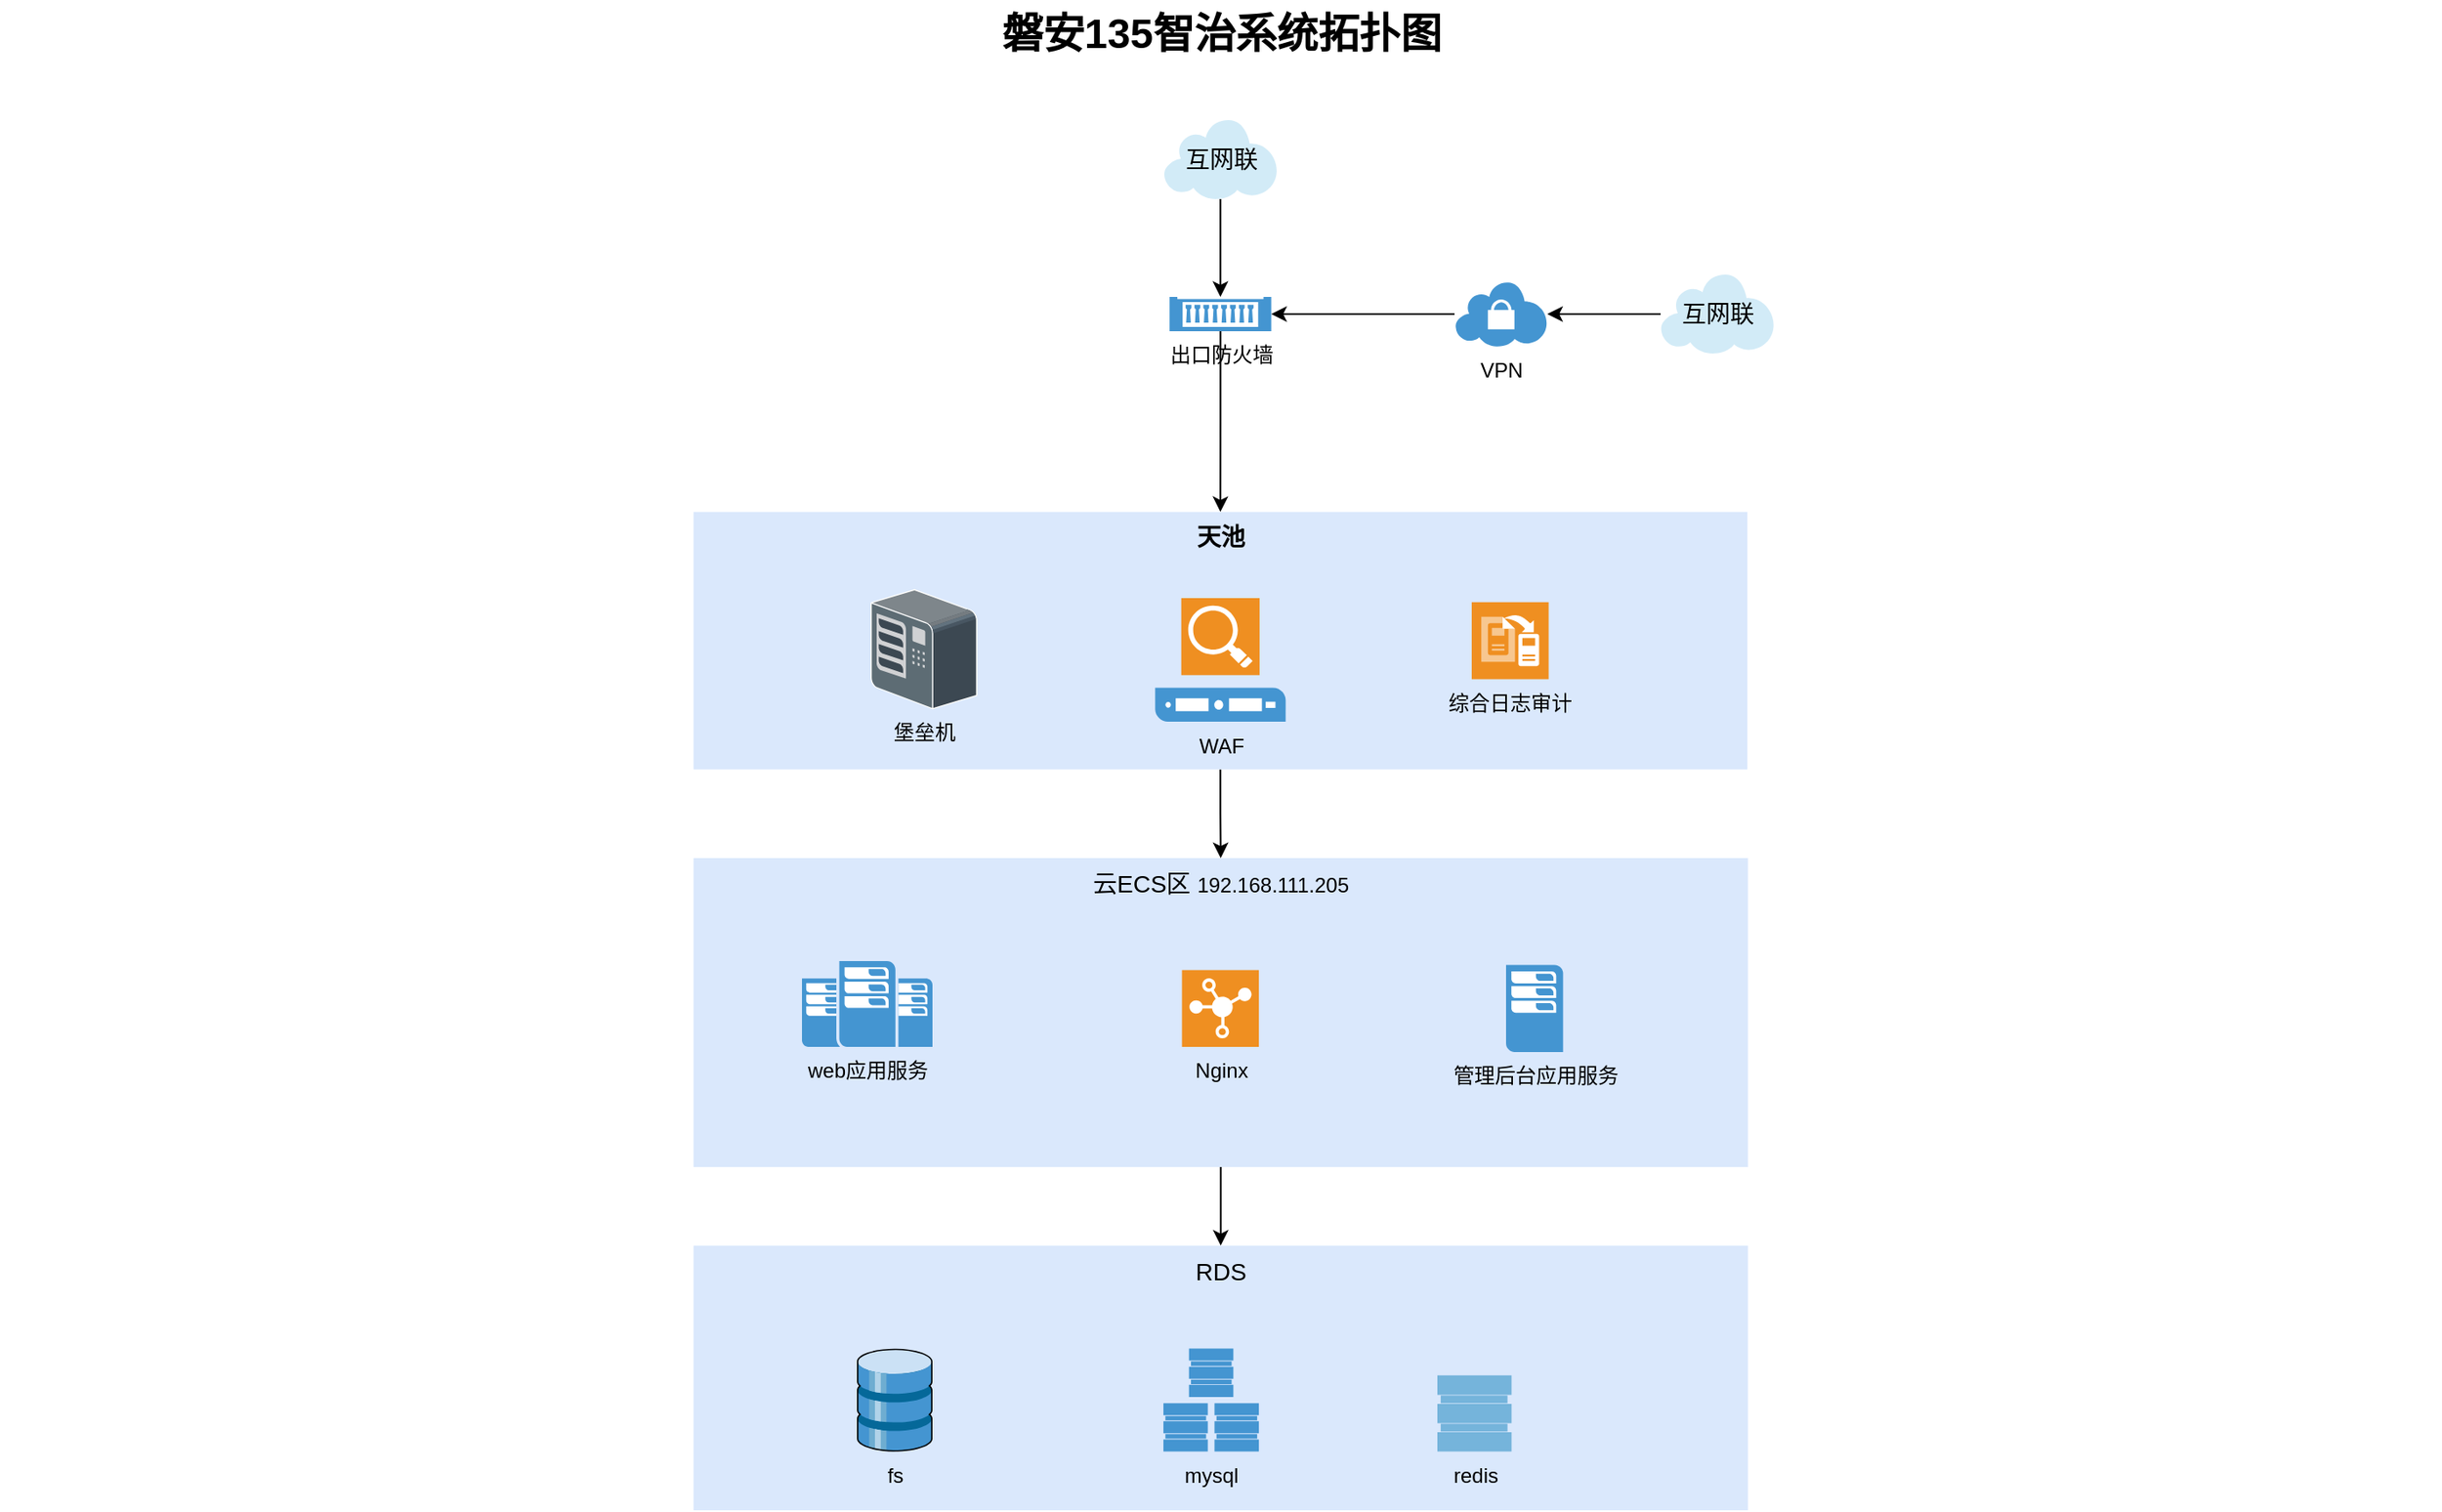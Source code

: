 <mxfile version="14.1.4" type="github">
  <diagram name="Page-1" id="197159a0-c6a4-9194-75a8-e4174976684c">
    <mxGraphModel dx="3276.5" dy="962" grid="1" gridSize="10" guides="1" tooltips="1" connect="1" arrows="1" fold="1" page="1" pageScale="1.5" pageWidth="1169" pageHeight="826" background="none" math="0" shadow="0">
      <root>
        <mxCell id="0" style=";html=1;" />
        <mxCell id="1" style=";html=1;" parent="0" />
        <mxCell id="Q3qjLaK4E-wJ6Onb74_k-35" value="RDS" style="whiteSpace=wrap;html=1;fillColor=#dae8fc;fontSize=14;strokeColor=none;verticalAlign=top;" vertex="1" parent="1">
          <mxGeometry x="166.84" y="785.8" width="614" height="154.2" as="geometry" />
        </mxCell>
        <mxCell id="Q3qjLaK4E-wJ6Onb74_k-36" style="edgeStyle=orthogonalEdgeStyle;rounded=0;orthogonalLoop=1;jettySize=auto;html=1;" edge="1" parent="1" source="1257a543d1cacc4b-44" target="Q3qjLaK4E-wJ6Onb74_k-35">
          <mxGeometry relative="1" as="geometry" />
        </mxCell>
        <mxCell id="1257a543d1cacc4b-44" value="云ECS区&amp;nbsp;&lt;span style=&quot;font-size: 12px&quot;&gt;192.168.111.205&lt;/span&gt;" style="whiteSpace=wrap;html=1;fillColor=#dae8fc;fontSize=14;strokeColor=none;verticalAlign=top;" parent="1" vertex="1">
          <mxGeometry x="166.84" y="560" width="614" height="180" as="geometry" />
        </mxCell>
        <mxCell id="Q3qjLaK4E-wJ6Onb74_k-37" style="edgeStyle=orthogonalEdgeStyle;rounded=0;orthogonalLoop=1;jettySize=auto;html=1;entryX=0.5;entryY=0;entryDx=0;entryDy=0;" edge="1" parent="1" source="1257a543d1cacc4b-43" target="1257a543d1cacc4b-44">
          <mxGeometry relative="1" as="geometry" />
        </mxCell>
        <mxCell id="1257a543d1cacc4b-43" value="&lt;b&gt;天池&lt;/b&gt;" style="whiteSpace=wrap;html=1;fillColor=#dae8fc;fontSize=14;strokeColor=none;verticalAlign=top;" parent="1" vertex="1">
          <mxGeometry x="166.84" y="358.3" width="613.67" height="150" as="geometry" />
        </mxCell>
        <mxCell id="Q3qjLaK4E-wJ6Onb74_k-16" style="edgeStyle=orthogonalEdgeStyle;rounded=0;orthogonalLoop=1;jettySize=auto;html=1;" edge="1" parent="1" source="1257a543d1cacc4b-9" target="Q3qjLaK4E-wJ6Onb74_k-13">
          <mxGeometry relative="1" as="geometry" />
        </mxCell>
        <mxCell id="1257a543d1cacc4b-9" value="互网联" style="shadow=0;dashed=0;html=1;strokeColor=none;fillColor=#4495D1;labelPosition=center;verticalLabelPosition=middle;verticalAlign=middle;shape=mxgraph.veeam.2d.cloud;fontSize=14;align=center;" parent="1" vertex="1">
          <mxGeometry x="440.67" y="130" width="66" height="46" as="geometry" />
        </mxCell>
        <mxCell id="1257a543d1cacc4b-52" value="磐安135智治系统拓扑图" style="text;strokeColor=none;fillColor=none;html=1;fontSize=24;fontStyle=1;verticalAlign=middle;align=center;" parent="1" vertex="1">
          <mxGeometry x="-236.33" y="60" width="1420" height="40" as="geometry" />
        </mxCell>
        <mxCell id="Q3qjLaK4E-wJ6Onb74_k-2" value="&lt;span style=&quot;font-weight: normal&quot;&gt;堡垒机&lt;/span&gt;" style="shadow=0;dashed=0;html=1;labelPosition=center;verticalLabelPosition=bottom;verticalAlign=top;align=center;outlineConnect=0;shape=mxgraph.veeam.3d.tape_library;fontStyle=1" vertex="1" parent="1">
          <mxGeometry x="270" y="403.3" width="62" height="70" as="geometry" />
        </mxCell>
        <mxCell id="Q3qjLaK4E-wJ6Onb74_k-11" value="fs" style="shadow=0;dashed=0;html=1;labelPosition=center;verticalLabelPosition=bottom;verticalAlign=top;align=center;outlineConnect=0;shape=mxgraph.veeam.3d.datastore;" vertex="1" parent="1">
          <mxGeometry x="262" y="845.8" width="44" height="60" as="geometry" />
        </mxCell>
        <mxCell id="Q3qjLaK4E-wJ6Onb74_k-15" style="edgeStyle=orthogonalEdgeStyle;rounded=0;orthogonalLoop=1;jettySize=auto;html=1;" edge="1" parent="1" source="Q3qjLaK4E-wJ6Onb74_k-13" target="1257a543d1cacc4b-43">
          <mxGeometry relative="1" as="geometry" />
        </mxCell>
        <mxCell id="Q3qjLaK4E-wJ6Onb74_k-13" value="出口防火墙" style="shadow=0;dashed=0;html=1;strokeColor=none;fillColor=#4495D1;labelPosition=center;verticalLabelPosition=bottom;verticalAlign=top;align=center;outlineConnect=0;shape=mxgraph.veeam.2d.physical_storage;" vertex="1" parent="1">
          <mxGeometry x="444.07" y="233" width="59.2" height="20" as="geometry" />
        </mxCell>
        <mxCell id="Q3qjLaK4E-wJ6Onb74_k-21" value="WAF" style="shadow=0;dashed=0;html=1;strokeColor=none;fillColor=#4495D1;labelPosition=center;verticalLabelPosition=bottom;verticalAlign=top;align=center;outlineConnect=0;shape=mxgraph.veeam.2d.veeam_backup_search_server;" vertex="1" parent="1">
          <mxGeometry x="435.67" y="408.5" width="76" height="72" as="geometry" />
        </mxCell>
        <mxCell id="Q3qjLaK4E-wJ6Onb74_k-22" value="web应用服务" style="pointerEvents=1;shadow=0;dashed=0;html=1;strokeColor=none;fillColor=#4495D1;labelPosition=center;verticalLabelPosition=bottom;verticalAlign=top;align=center;outlineConnect=0;shape=mxgraph.veeam.data_center;" vertex="1" parent="1">
          <mxGeometry x="230" y="620" width="76" height="50" as="geometry" />
        </mxCell>
        <mxCell id="Q3qjLaK4E-wJ6Onb74_k-26" value="Nginx" style="pointerEvents=1;shadow=0;dashed=0;html=1;strokeColor=none;fillColor=#EF8F21;labelPosition=center;verticalLabelPosition=bottom;verticalAlign=top;align=center;outlineConnect=0;shape=mxgraph.veeam.dr_site;" vertex="1" parent="1">
          <mxGeometry x="451.27" y="625.2" width="44.8" height="44.8" as="geometry" />
        </mxCell>
        <mxCell id="Q3qjLaK4E-wJ6Onb74_k-32" value="管理后台应用服务" style="pointerEvents=1;shadow=0;dashed=0;html=1;strokeColor=none;fillColor=#4495D1;labelPosition=center;verticalLabelPosition=bottom;verticalAlign=top;align=center;outlineConnect=0;shape=mxgraph.veeam.2d.esx_esxi;" vertex="1" parent="1">
          <mxGeometry x="640" y="622.2" width="33.2" height="50.8" as="geometry" />
        </mxCell>
        <mxCell id="Q3qjLaK4E-wJ6Onb74_k-38" value="mysql" style="shadow=0;dashed=0;html=1;strokeColor=none;fillColor=#4495D1;labelPosition=center;verticalLabelPosition=bottom;verticalAlign=top;align=center;outlineConnect=0;shape=mxgraph.veeam.storage_cluster;" vertex="1" parent="1">
          <mxGeometry x="440.47" y="845.8" width="55.6" height="60" as="geometry" />
        </mxCell>
        <mxCell id="Q3qjLaK4E-wJ6Onb74_k-39" value="redis" style="shadow=0;dashed=0;html=1;strokeColor=none;fillColor=#75B4DB;labelPosition=center;verticalLabelPosition=bottom;verticalAlign=top;align=center;outlineConnect=0;shape=mxgraph.veeam.2d.datastore;" vertex="1" parent="1">
          <mxGeometry x="600" y="861.4" width="43.2" height="44.4" as="geometry" />
        </mxCell>
        <mxCell id="Q3qjLaK4E-wJ6Onb74_k-40" value="综合日志审计" style="shadow=0;dashed=0;html=1;strokeColor=none;fillColor=#EF8F21;labelPosition=center;verticalLabelPosition=bottom;verticalAlign=top;align=center;outlineConnect=0;shape=mxgraph.veeam.2d.replication_from_a_backup;" vertex="1" parent="1">
          <mxGeometry x="620" y="410.9" width="44.8" height="44.8" as="geometry" />
        </mxCell>
        <mxCell id="Q3qjLaK4E-wJ6Onb74_k-42" style="edgeStyle=orthogonalEdgeStyle;rounded=0;orthogonalLoop=1;jettySize=auto;html=1;" edge="1" parent="1" source="Q3qjLaK4E-wJ6Onb74_k-41" target="Q3qjLaK4E-wJ6Onb74_k-13">
          <mxGeometry relative="1" as="geometry" />
        </mxCell>
        <mxCell id="Q3qjLaK4E-wJ6Onb74_k-41" value="VPN" style="shadow=0;dashed=0;html=1;strokeColor=none;fillColor=#4495D1;labelPosition=center;verticalLabelPosition=bottom;verticalAlign=top;align=center;outlineConnect=0;shape=mxgraph.veeam.vpn;" vertex="1" parent="1">
          <mxGeometry x="610" y="224" width="54" height="38" as="geometry" />
        </mxCell>
        <mxCell id="Q3qjLaK4E-wJ6Onb74_k-44" style="edgeStyle=orthogonalEdgeStyle;rounded=0;orthogonalLoop=1;jettySize=auto;html=1;" edge="1" parent="1" source="Q3qjLaK4E-wJ6Onb74_k-43" target="Q3qjLaK4E-wJ6Onb74_k-41">
          <mxGeometry relative="1" as="geometry" />
        </mxCell>
        <mxCell id="Q3qjLaK4E-wJ6Onb74_k-43" value="互网联" style="shadow=0;dashed=0;html=1;strokeColor=none;fillColor=#4495D1;labelPosition=center;verticalLabelPosition=middle;verticalAlign=middle;shape=mxgraph.veeam.2d.cloud;fontSize=14;align=center;" vertex="1" parent="1">
          <mxGeometry x="730" y="220" width="66" height="46" as="geometry" />
        </mxCell>
      </root>
    </mxGraphModel>
  </diagram>
</mxfile>

